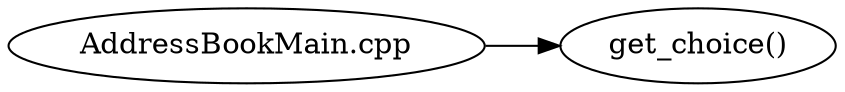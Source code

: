 digraph "/home/labaccount/11-2-17/mlsa/IG/example/cppClasses Call Graph" {
	graph [dpi=300
		rankdir=LR
		size="7.5, 10"
	];

	Node0x213127020 [shape=oval, label="AddressBookMain.cpp"];
	Node0x425184859 [shape=oval, label="get_choice()"];
	Node0x213127020 -> Node0x425184859;
}
